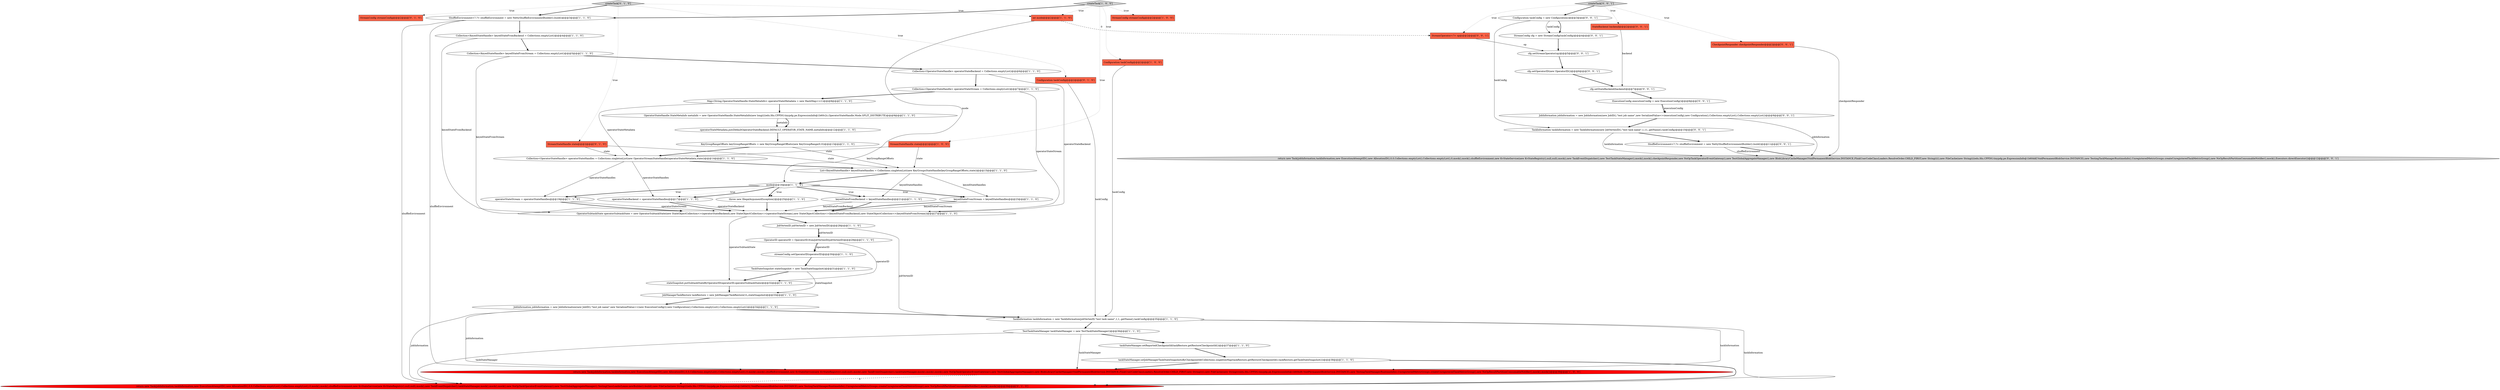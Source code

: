 digraph {
5 [style = filled, label = "keyedStateFromStream = keyedStateHandles@@@23@@@['1', '1', '0']", fillcolor = white, shape = ellipse image = "AAA0AAABBB1BBB"];
14 [style = filled, label = "Map<String,OperatorStateHandle.StateMetaInfo> operatorStateMetadata = new HashMap<>(1)@@@8@@@['1', '1', '0']", fillcolor = white, shape = ellipse image = "AAA0AAABBB1BBB"];
19 [style = filled, label = "return new Task(jobInformation,taskInformation,new ExecutionAttemptID(),new AllocationID(),0,0,Collections.emptyList(),Collections.emptyList(),0,mock(),mock(),shuffleEnvironment,new KvStateService(new KvStateRegistry(),null,null),mock(),new TaskEventDispatcher(),taskStateManager,mock(),mock(),mock(),new NoOpTaskOperatorEventGateway(),new TestGlobalAggregateManager(),new BlobLibraryCacheManager(VoidPermanentBlobService.INSTANCE,FlinkUserCodeClassLoaders.ResolveOrder.CHILD_FIRST,new String((((),new FileCache(new String((((edu.fdu.CPPDG.tinypdg.pe.ExpressionInfo@1b60bd9,VoidPermanentBlobService.INSTANCE),new TestingTaskManagerRuntimeInfo(),UnregisteredMetricGroups.createUnregisteredTaskMetricGroup(),new NoOpResultPartitionConsumableNotifier(),mock(),mock())@@@39@@@['1', '0', '0']", fillcolor = red, shape = ellipse image = "AAA1AAABBB1BBB"];
24 [style = filled, label = "ShuffleEnvironment<?,?> shuffleEnvironment = new NettyShuffleEnvironmentBuilder().build()@@@3@@@['1', '1', '0']", fillcolor = white, shape = ellipse image = "AAA0AAABBB1BBB"];
30 [style = filled, label = "int mode@@@2@@@['1', '1', '0']", fillcolor = tomato, shape = box image = "AAA0AAABBB1BBB"];
53 [style = filled, label = "cfg.setOperatorID(new OperatorID())@@@6@@@['0', '0', '1']", fillcolor = white, shape = ellipse image = "AAA0AAABBB3BBB"];
15 [style = filled, label = "Collection<KeyedStateHandle> keyedStateFromStream = Collections.emptyList()@@@5@@@['1', '1', '0']", fillcolor = white, shape = ellipse image = "AAA0AAABBB1BBB"];
43 [style = filled, label = "return new Task(jobInformation,taskInformation,new ExecutionAttemptID(),new AllocationID(),0,0,Collections.emptyList(),Collections.emptyList(),0,mock(),mock(),shuffleEnvironment,new KvStateService(new KvStateRegistry(),null,null),mock(),new TaskEventDispatcher(),new TestTaskStateManager(),mock(),mock(),checkpointResponder,new NoOpTaskOperatorEventGateway(),new TestGlobalAggregateManager(),new BlobLibraryCacheManager(VoidPermanentBlobService.INSTANCE,FlinkUserCodeClassLoaders.ResolveOrder.CHILD_FIRST,new String((((),new FileCache(new String((((edu.fdu.CPPDG.tinypdg.pe.ExpressionInfo@1b60ddf,VoidPermanentBlobService.INSTANCE),new TestingTaskManagerRuntimeInfo(),UnregisteredMetricGroups.createUnregisteredTaskMetricGroup(),new NoOpResultPartitionConsumableNotifier(),mock(),Executors.directExecutor())@@@12@@@['0', '0', '1']", fillcolor = lightgray, shape = ellipse image = "AAA0AAABBB3BBB"];
27 [style = filled, label = "operatorStateStream = operatorStateHandles@@@19@@@['1', '1', '0']", fillcolor = white, shape = ellipse image = "AAA0AAABBB1BBB"];
23 [style = filled, label = "operatorStateBackend = operatorStateHandles@@@17@@@['1', '1', '0']", fillcolor = white, shape = ellipse image = "AAA0AAABBB1BBB"];
2 [style = filled, label = "stateSnapshot.putSubtaskStateByOperatorID(operatorID,operatorSubtaskState)@@@32@@@['1', '1', '0']", fillcolor = white, shape = ellipse image = "AAA0AAABBB1BBB"];
49 [style = filled, label = "Configuration taskConfig = new Configuration()@@@3@@@['0', '0', '1']", fillcolor = white, shape = ellipse image = "AAA0AAABBB3BBB"];
31 [style = filled, label = "streamConfig.setOperatorID(operatorID)@@@30@@@['1', '1', '0']", fillcolor = white, shape = ellipse image = "AAA0AAABBB1BBB"];
34 [style = filled, label = "TaskStateSnapshot stateSnapshot = new TaskStateSnapshot()@@@31@@@['1', '1', '0']", fillcolor = white, shape = ellipse image = "AAA0AAABBB1BBB"];
3 [style = filled, label = "taskStateManager.setJobManagerTaskStateSnapshotsByCheckpointId(Collections.singletonMap(taskRestore.getRestoreCheckpointId(),taskRestore.getTaskStateSnapshot()))@@@38@@@['1', '1', '0']", fillcolor = white, shape = ellipse image = "AAA0AAABBB1BBB"];
0 [style = filled, label = "JobManagerTaskRestore taskRestore = new JobManagerTaskRestore(1L,stateSnapshot)@@@33@@@['1', '1', '0']", fillcolor = white, shape = ellipse image = "AAA0AAABBB1BBB"];
4 [style = filled, label = "JobVertexID jobVertexID = new JobVertexID()@@@28@@@['1', '1', '0']", fillcolor = white, shape = ellipse image = "AAA0AAABBB1BBB"];
44 [style = filled, label = "JobInformation jobInformation = new JobInformation(new JobID(),\"test job name\",new SerializedValue<>(executionConfig),new Configuration(),Collections.emptyList(),Collections.emptyList())@@@9@@@['0', '0', '1']", fillcolor = white, shape = ellipse image = "AAA0AAABBB3BBB"];
26 [style = filled, label = "StreamConfig streamConfig@@@2@@@['1', '0', '0']", fillcolor = tomato, shape = box image = "AAA0AAABBB1BBB"];
35 [style = filled, label = "StreamStateHandle state@@@2@@@['0', '1', '0']", fillcolor = tomato, shape = box image = "AAA0AAABBB2BBB"];
12 [style = filled, label = "KeyGroupRangeOffsets keyGroupRangeOffsets = new KeyGroupRangeOffsets(new KeyGroupRange(0,0))@@@13@@@['1', '1', '0']", fillcolor = white, shape = ellipse image = "AAA0AAABBB1BBB"];
33 [style = filled, label = "Collection<OperatorStateHandle> operatorStateBackend = Collections.emptyList()@@@6@@@['1', '1', '0']", fillcolor = white, shape = ellipse image = "AAA0AAABBB1BBB"];
9 [style = filled, label = "operatorStateMetadata.put(DefaultOperatorStateBackend.DEFAULT_OPERATOR_STATE_NAME,metaInfo)@@@12@@@['1', '1', '0']", fillcolor = white, shape = ellipse image = "AAA0AAABBB1BBB"];
46 [style = filled, label = "createTask['0', '0', '1']", fillcolor = lightgray, shape = diamond image = "AAA0AAABBB3BBB"];
16 [style = filled, label = "keyedStateFromBackend = keyedStateHandles@@@21@@@['1', '1', '0']", fillcolor = white, shape = ellipse image = "AAA0AAABBB1BBB"];
8 [style = filled, label = "taskStateManager.setReportedCheckpointId(taskRestore.getRestoreCheckpointId())@@@37@@@['1', '1', '0']", fillcolor = white, shape = ellipse image = "AAA0AAABBB1BBB"];
47 [style = filled, label = "TaskInformation taskInformation = new TaskInformation(new JobVertexID(),\"test task name\",1,11,.getName(),taskConfig)@@@10@@@['0', '0', '1']", fillcolor = white, shape = ellipse image = "AAA0AAABBB3BBB"];
42 [style = filled, label = "cfg.setStreamOperator(op)@@@5@@@['0', '0', '1']", fillcolor = white, shape = ellipse image = "AAA0AAABBB3BBB"];
38 [style = filled, label = "return new Task(jobInformation,taskInformation,new ExecutionAttemptID(),new AllocationID(),0,0,Collections.emptyList(),Collections.emptyList(),0,mock(),mock(),shuffleEnvironment,new KvStateService(new KvStateRegistry(),null,null),mock(),new TaskEventDispatcher(),taskStateManager,mock(),mock(),mock(),new NoOpTaskOperatorEventGateway(),new TestGlobalAggregateManager(),TestingClassLoaderLease.newBuilder().build(),new FileCache(new String((((edu.fdu.CPPDG.tinypdg.pe.ExpressionInfo@1b60d32,VoidPermanentBlobService.INSTANCE),new TestingTaskManagerRuntimeInfo(),UnregisteredMetricGroups.createUnregisteredTaskMetricGroup(),new NoOpResultPartitionConsumableNotifier(),mock(),mock())@@@39@@@['0', '1', '0']", fillcolor = red, shape = ellipse image = "AAA1AAABBB2BBB"];
22 [style = filled, label = "StreamStateHandle state@@@2@@@['1', '0', '0']", fillcolor = tomato, shape = box image = "AAA0AAABBB1BBB"];
37 [style = filled, label = "Configuration taskConfig@@@2@@@['0', '1', '0']", fillcolor = tomato, shape = box image = "AAA0AAABBB2BBB"];
18 [style = filled, label = "List<KeyedStateHandle> keyedStateHandles = Collections.singletonList(new KeyGroupsStateHandle(keyGroupRangeOffsets,state))@@@15@@@['1', '1', '0']", fillcolor = white, shape = ellipse image = "AAA0AAABBB1BBB"];
21 [style = filled, label = "throw new IllegalArgumentException()@@@25@@@['1', '1', '0']", fillcolor = white, shape = ellipse image = "AAA0AAABBB1BBB"];
45 [style = filled, label = "StateBackend backend@@@2@@@['0', '0', '1']", fillcolor = tomato, shape = box image = "AAA0AAABBB3BBB"];
28 [style = filled, label = "JobInformation jobInformation = new JobInformation(new JobID(),\"test job name\",new SerializedValue<>(new ExecutionConfig()),new Configuration(),Collections.emptyList(),Collections.emptyList())@@@34@@@['1', '1', '0']", fillcolor = white, shape = ellipse image = "AAA0AAABBB1BBB"];
48 [style = filled, label = "ShuffleEnvironment<?,?> shuffleEnvironment = new NettyShuffleEnvironmentBuilder().build()@@@11@@@['0', '0', '1']", fillcolor = white, shape = ellipse image = "AAA0AAABBB3BBB"];
50 [style = filled, label = "StreamOperator<?> op@@@2@@@['0', '0', '1']", fillcolor = tomato, shape = box image = "AAA0AAABBB3BBB"];
20 [style = filled, label = "createTask['1', '0', '0']", fillcolor = lightgray, shape = diamond image = "AAA0AAABBB1BBB"];
32 [style = filled, label = "Collection<KeyedStateHandle> keyedStateFromBackend = Collections.emptyList()@@@4@@@['1', '1', '0']", fillcolor = white, shape = ellipse image = "AAA0AAABBB1BBB"];
25 [style = filled, label = "OperatorStateHandle.StateMetaInfo metaInfo = new OperatorStateHandle.StateMetaInfo(new long((((edu.fdu.CPPDG.tinypdg.pe.ExpressionInfo@1b60c2c,OperatorStateHandle.Mode.SPLIT_DISTRIBUTE)@@@9@@@['1', '1', '0']", fillcolor = white, shape = ellipse image = "AAA0AAABBB1BBB"];
10 [style = filled, label = "Collection<OperatorStateHandle> operatorStateHandles = Collections.singletonList(new OperatorStreamStateHandle(operatorStateMetadata,state))@@@14@@@['1', '1', '0']", fillcolor = white, shape = ellipse image = "AAA0AAABBB1BBB"];
36 [style = filled, label = "StreamConfig streamConfig@@@2@@@['0', '1', '0']", fillcolor = tomato, shape = box image = "AAA0AAABBB2BBB"];
7 [style = filled, label = "TestTaskStateManager taskStateManager = new TestTaskStateManager()@@@36@@@['1', '1', '0']", fillcolor = white, shape = ellipse image = "AAA0AAABBB1BBB"];
52 [style = filled, label = "ExecutionConfig executionConfig = new ExecutionConfig()@@@8@@@['0', '0', '1']", fillcolor = white, shape = ellipse image = "AAA0AAABBB3BBB"];
11 [style = filled, label = "Collection<OperatorStateHandle> operatorStateStream = Collections.emptyList()@@@7@@@['1', '1', '0']", fillcolor = white, shape = ellipse image = "AAA0AAABBB1BBB"];
51 [style = filled, label = "cfg.setStateBackend(backend)@@@7@@@['0', '0', '1']", fillcolor = white, shape = ellipse image = "AAA0AAABBB3BBB"];
29 [style = filled, label = "OperatorID operatorID = OperatorID.fromJobVertexID(jobVertexID)@@@29@@@['1', '1', '0']", fillcolor = white, shape = ellipse image = "AAA0AAABBB1BBB"];
17 [style = filled, label = "Configuration taskConfig@@@2@@@['1', '0', '0']", fillcolor = tomato, shape = box image = "AAA0AAABBB1BBB"];
41 [style = filled, label = "CheckpointResponder checkpointResponder@@@2@@@['0', '0', '1']", fillcolor = tomato, shape = box image = "AAA0AAABBB3BBB"];
39 [style = filled, label = "createTask['0', '1', '0']", fillcolor = lightgray, shape = diamond image = "AAA0AAABBB2BBB"];
6 [style = filled, label = "TaskInformation taskInformation = new TaskInformation(jobVertexID,\"test task name\",1,1,.getName(),taskConfig)@@@35@@@['1', '1', '0']", fillcolor = white, shape = ellipse image = "AAA0AAABBB1BBB"];
1 [style = filled, label = "OperatorSubtaskState operatorSubtaskState = new OperatorSubtaskState(new StateObjectCollection<>(operatorStateBackend),new StateObjectCollection<>(operatorStateStream),new StateObjectCollection<>(keyedStateFromBackend),new StateObjectCollection<>(keyedStateFromStream))@@@27@@@['1', '1', '0']", fillcolor = white, shape = ellipse image = "AAA0AAABBB1BBB"];
40 [style = filled, label = "StreamConfig cfg = new StreamConfig(taskConfig)@@@4@@@['0', '0', '1']", fillcolor = white, shape = ellipse image = "AAA0AAABBB3BBB"];
13 [style = filled, label = "mode@@@16@@@['1', '1', '0']", fillcolor = white, shape = diamond image = "AAA0AAABBB1BBB"];
52->44 [style = bold, label=""];
39->36 [style = dotted, label="true"];
28->6 [style = bold, label=""];
14->25 [style = bold, label=""];
13->27 [style = dotted, label="true"];
11->14 [style = bold, label=""];
45->51 [style = solid, label="backend"];
24->32 [style = bold, label=""];
5->1 [style = solid, label="keyedStateFromStream"];
30->50 [style = dashed, label="0"];
39->24 [style = bold, label=""];
13->5 [style = dotted, label="true"];
3->38 [style = bold, label=""];
7->8 [style = bold, label=""];
10->23 [style = solid, label="operatorStateHandles"];
33->11 [style = bold, label=""];
12->10 [style = bold, label=""];
19->38 [style = dashed, label="0"];
22->10 [style = solid, label="state"];
34->2 [style = bold, label=""];
3->19 [style = bold, label=""];
13->21 [style = dotted, label="true"];
48->43 [style = bold, label=""];
20->30 [style = dotted, label="true"];
44->43 [style = solid, label="jobInformation"];
21->1 [style = bold, label=""];
52->44 [style = solid, label="executionConfig"];
48->43 [style = solid, label="shuffleEnvironment"];
22->18 [style = solid, label="state"];
28->19 [style = solid, label="jobInformation"];
17->6 [style = solid, label="taskConfig"];
47->43 [style = solid, label="taskInformation"];
49->40 [style = bold, label=""];
44->47 [style = bold, label=""];
37->6 [style = solid, label="taskConfig"];
39->35 [style = dotted, label="true"];
1->4 [style = bold, label=""];
27->1 [style = solid, label="operatorStateStream"];
47->48 [style = bold, label=""];
20->26 [style = dotted, label="true"];
14->10 [style = solid, label="operatorStateMetadata"];
24->38 [style = solid, label="shuffleEnvironment"];
13->16 [style = bold, label=""];
13->23 [style = dotted, label="true"];
5->1 [style = bold, label=""];
23->1 [style = solid, label="operatorStateBackend"];
10->27 [style = solid, label="operatorStateHandles"];
18->16 [style = solid, label="keyedStateHandles"];
46->45 [style = dotted, label="true"];
13->5 [style = bold, label=""];
7->19 [style = solid, label="taskStateManager"];
20->22 [style = dotted, label="true"];
35->10 [style = solid, label="state"];
6->7 [style = bold, label=""];
18->5 [style = solid, label="keyedStateHandles"];
16->1 [style = solid, label="keyedStateFromBackend"];
15->33 [style = bold, label=""];
4->29 [style = solid, label="jobVertexID"];
10->18 [style = bold, label=""];
13->16 [style = dotted, label="true"];
41->43 [style = solid, label="checkpointResponder"];
29->2 [style = solid, label="operatorID"];
20->17 [style = dotted, label="true"];
29->31 [style = solid, label="operatorID"];
25->9 [style = bold, label=""];
8->3 [style = bold, label=""];
15->1 [style = solid, label="keyedStateFromStream"];
30->13 [style = solid, label="mode"];
4->29 [style = bold, label=""];
39->30 [style = dotted, label="true"];
51->52 [style = bold, label=""];
11->1 [style = solid, label="operatorStateStream"];
31->34 [style = bold, label=""];
6->38 [style = solid, label="taskInformation"];
39->37 [style = dotted, label="true"];
2->0 [style = bold, label=""];
13->27 [style = bold, label=""];
16->1 [style = bold, label=""];
46->50 [style = dotted, label="true"];
4->6 [style = solid, label="jobVertexID"];
9->12 [style = bold, label=""];
32->1 [style = solid, label="keyedStateFromBackend"];
7->38 [style = solid, label="taskStateManager"];
27->1 [style = bold, label=""];
50->42 [style = solid, label="op"];
53->51 [style = bold, label=""];
1->2 [style = solid, label="operatorSubtaskState"];
29->31 [style = bold, label=""];
46->49 [style = bold, label=""];
46->41 [style = dotted, label="true"];
24->19 [style = solid, label="shuffleEnvironment"];
25->9 [style = solid, label="metaInfo"];
33->1 [style = solid, label="operatorStateBackend"];
49->40 [style = solid, label="taskConfig"];
35->18 [style = solid, label="state"];
28->38 [style = solid, label="jobInformation"];
32->15 [style = bold, label=""];
12->18 [style = solid, label="keyGroupRangeOffsets"];
18->13 [style = bold, label=""];
13->23 [style = bold, label=""];
23->1 [style = bold, label=""];
34->0 [style = solid, label="stateSnapshot"];
6->19 [style = solid, label="taskInformation"];
49->47 [style = solid, label="taskConfig"];
20->24 [style = bold, label=""];
13->21 [style = bold, label=""];
40->42 [style = bold, label=""];
42->53 [style = bold, label=""];
0->28 [style = bold, label=""];
}
